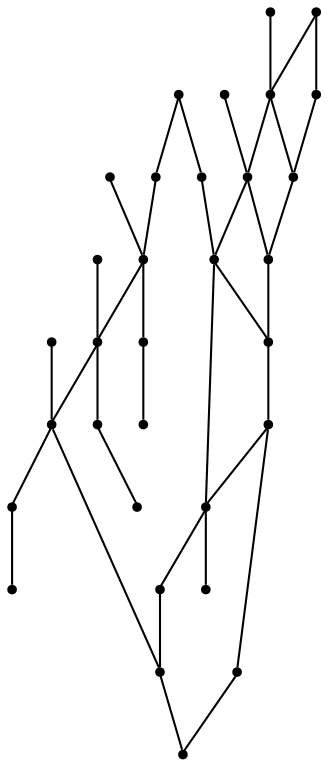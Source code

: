 graph {
  node [shape=point,comment="{\"directed\":false,\"doi\":\"10.1007/978-3-642-18469-7_28\",\"figure\":\"3 (1)\"}"]

  v0 [pos="987.782926155694,1031.0815601904676"]
  v1 [pos="987.7829261556942,981.0912874871756"]
  v2 [pos="987.782926155694,1081.0739313121971"]
  v3 [pos="987.7829261556942,1131.065253224708"]
  v4 [pos="987.7829261556942,1281.0392189622403"]
  v5 [pos="987.7829261556942,1331.0305408747513"]
  v6 [pos="1037.8075516656259,1081.0739313121971"]
  v7 [pos="1087.832177175558,1081.0739313121971"]
  v8 [pos="937.7583006457621,1081.0739313121971"]
  v9 [pos="1037.8075516656259,1131.065253224708"]
  v10 [pos="1087.8321771755577,1131.065253224708"]
  v11 [pos="937.7583006457621,1131.065253224708"]
  v12 [pos="1037.8075516656259,1281.0392189622403"]
  v13 [pos="1087.8321771755577,1281.0392189622403"]
  v14 [pos="937.7583006457621,1281.0392189622403"]
  v15 [pos="887.7336751358301,1031.0815601904674"]
  v16 [pos="887.7336751358301,1081.0739313121971"]
  v17 [pos="887.7336751358303,981.0912874871756"]
  v18 [pos="937.7583006457621,981.0912874871756"]
  v19 [pos="712.647549481868,981.0912874871756"]
  v20 [pos="712.647549481868,1031.0815601904674"]
  v21 [pos="712.647549481868,1081.0739313121971"]
  v22 [pos="937.7583006457621,1331.0305408747513"]
  v23 [pos="662.6229239719361,1031.0815601904676"]
  v24 [pos="662.622923971936,981.0912874871756"]
  v25 [pos="662.622923971936,1081.0739313121971"]
  v26 [pos="612.5982984620043,1031.0815601904674"]
  v27 [pos="612.5982984620042,981.0912874871756"]
  v28 [pos="612.5982984620041,1081.0739313121971"]
  v29 [pos="562.5736729520722,981.0912874871756"]
  v30 [pos="562.5736729520723,1031.0815601904674"]
  v31 [pos="937.7583006457621,1031.0815601904676"]

  v0 -- v1 [id="-1",pos="987.782926155694,1031.0815601904676 987.7829261556942,981.0912874871756 987.7829261556942,981.0912874871756 987.7829261556942,981.0912874871756"]
  v30 -- v26 [id="-2",pos="562.5736729520723,1031.0815601904674 612.5982984620043,1031.0815601904674 612.5982984620043,1031.0815601904674 612.5982984620043,1031.0815601904674"]
  v26 -- v23 [id="-3",pos="612.5982984620043,1031.0815601904674 662.6229239719361,1031.0815601904676 662.6229239719361,1031.0815601904676 662.6229239719361,1031.0815601904676"]
  v23 -- v20 [id="-4",pos="662.6229239719361,1031.0815601904676 712.647549481868,1031.0815601904674 712.647549481868,1031.0815601904674 712.647549481868,1031.0815601904674"]
  v20 -- v15 [id="-5",pos="712.647549481868,1031.0815601904674 887.7336751358301,1031.0815601904674 887.7336751358301,1031.0815601904674 887.7336751358301,1031.0815601904674"]
  v15 -- v31 [id="-6",pos="887.7336751358301,1031.0815601904674 937.7583006457621,1031.0815601904676 937.7583006457621,1031.0815601904676 937.7583006457621,1031.0815601904676"]
  v31 -- v0 [id="-7",pos="937.7583006457621,1031.0815601904676 987.782926155694,1031.0815601904676 987.782926155694,1031.0815601904676 987.782926155694,1031.0815601904676"]
  v30 -- v29 [id="-8",pos="562.5736729520723,1031.0815601904674 562.5736729520722,981.0912874871756 562.5736729520722,981.0912874871756 562.5736729520722,981.0912874871756"]
  v29 -- v27 [id="-9",pos="562.5736729520722,981.0912874871756 612.5982984620042,981.0912874871756 612.5982984620042,981.0912874871756 612.5982984620042,981.0912874871756"]
  v27 -- v24 [id="-10",pos="612.5982984620042,981.0912874871756 662.622923971936,981.0912874871756 662.622923971936,981.0912874871756 662.622923971936,981.0912874871756"]
  v24 -- v19 [id="-11",pos="662.622923971936,981.0912874871756 712.647549481868,981.0912874871756 712.647549481868,981.0912874871756 712.647549481868,981.0912874871756"]
  v19 -- v17 [id="-12",pos="712.647549481868,981.0912874871756 887.7336751358303,981.0912874871756 887.7336751358303,981.0912874871756 887.7336751358303,981.0912874871756"]
  v17 -- v18 [id="-13",pos="887.7336751358303,981.0912874871756 937.7583006457621,981.0912874871756 937.7583006457621,981.0912874871756 937.7583006457621,981.0912874871756"]
  v18 -- v1 [id="-14",pos="937.7583006457621,981.0912874871756 987.7829261556942,981.0912874871756 987.7829261556942,981.0912874871756 987.7829261556942,981.0912874871756"]
  v28 -- v26 [id="-15",pos="612.5982984620041,1081.0739313121971 612.5982984620043,1031.0815601904674 612.5982984620043,1031.0815601904674 612.5982984620043,1031.0815601904674"]
  v26 -- v27 [id="-16",pos="612.5982984620043,1031.0815601904674 612.5982984620042,981.0912874871756 612.5982984620042,981.0912874871756 612.5982984620042,981.0912874871756"]
  v25 -- v23 [id="-17",pos="662.622923971936,1081.0739313121971 662.6229239719361,1031.0815601904676 662.6229239719361,1031.0815601904676 662.6229239719361,1031.0815601904676"]
  v23 -- v24 [id="-18",pos="662.6229239719361,1031.0815601904676 662.622923971936,981.0912874871756 662.622923971936,981.0912874871756 662.622923971936,981.0912874871756"]
  v22 -- v21 [id="-19",pos="937.7583006457621,1331.0305408747513 712.6506355756355,1331.0303501094386 712.6506355756355,1331.0303501094386 712.6506355756355,1331.0303501094386 712.647549481868,1081.0739313121971 712.647549481868,1081.0739313121971 712.647549481868,1081.0739313121971"]
  v22 -- v5 [id="-20",pos="937.7583006457621,1331.0305408747513 987.7829261556942,1331.0305408747513 987.7829261556942,1331.0305408747513 987.7829261556942,1331.0305408747513"]
  v21 -- v20 [id="-21",pos="712.647549481868,1081.0739313121971 712.647549481868,1031.0815601904674 712.647549481868,1031.0815601904674 712.647549481868,1031.0815601904674"]
  v20 -- v19 [id="-22",pos="712.647549481868,1031.0815601904674 712.647549481868,981.0912874871756 712.647549481868,981.0912874871756 712.647549481868,981.0912874871756"]
  v17 -- v15 [id="-28",pos="887.7336751358303,981.0912874871756 887.7336751358301,1031.0815601904674 887.7336751358301,1031.0815601904674 887.7336751358301,1031.0815601904674"]
  v15 -- v16 [id="-29",pos="887.7336751358301,1031.0815601904674 887.7336751358301,1081.0739313121971 887.7336751358301,1081.0739313121971 887.7336751358301,1081.0739313121971"]
  v14 -- v4 [id="-30",pos="937.7583006457621,1281.0392189622403 987.7829261556942,1281.0392189622403 987.7829261556942,1281.0392189622403 987.7829261556942,1281.0392189622403"]
  v4 -- v12 [id="-31",pos="987.7829261556942,1281.0392189622403 1037.8075516656259,1281.0392189622403 1037.8075516656259,1281.0392189622403 1037.8075516656259,1281.0392189622403"]
  v12 -- v13 [id="-32",pos="1037.8075516656259,1281.0392189622403 1087.8321771755577,1281.0392189622403 1087.8321771755577,1281.0392189622403 1087.8321771755577,1281.0392189622403"]
  v11 -- v3 [id="-33",pos="937.7583006457621,1131.065253224708 987.7829261556942,1131.065253224708 987.7829261556942,1131.065253224708 987.7829261556942,1131.065253224708"]
  v3 -- v9 [id="-34",pos="987.7829261556942,1131.065253224708 1037.8075516656259,1131.065253224708 1037.8075516656259,1131.065253224708 1037.8075516656259,1131.065253224708"]
  v9 -- v10 [id="-35",pos="1037.8075516656259,1131.065253224708 1087.8321771755577,1131.065253224708 1087.8321771755577,1131.065253224708 1087.8321771755577,1131.065253224708"]
  v8 -- v2 [id="-36",pos="937.7583006457621,1081.0739313121971 987.782926155694,1081.0739313121971 987.782926155694,1081.0739313121971 987.782926155694,1081.0739313121971"]
  v2 -- v6 [id="-37",pos="987.782926155694,1081.0739313121971 1037.8075516656259,1081.0739313121971 1037.8075516656259,1081.0739313121971 1037.8075516656259,1081.0739313121971"]
  v6 -- v7 [id="-38",pos="1037.8075516656259,1081.0739313121971 1087.832177175558,1081.0739313121971 1087.832177175558,1081.0739313121971 1087.832177175558,1081.0739313121971"]
  v5 -- v4 [id="-40",pos="987.7829261556942,1331.0305408747513 987.7829261556942,1281.0392189622403 987.7829261556942,1281.0392189622403 987.7829261556942,1281.0392189622403"]
  v4 -- v3 [id="-41",pos="987.7829261556942,1281.0392189622403 987.7829261556942,1131.065253224708 987.7829261556942,1131.065253224708 987.7829261556942,1131.065253224708"]
  v3 -- v2 [id="-42",pos="987.7829261556942,1131.065253224708 987.782926155694,1081.0739313121971 987.782926155694,1081.0739313121971 987.782926155694,1081.0739313121971"]
  v2 -- v0 [id="-43",pos="987.782926155694,1081.0739313121971 987.782926155694,1031.0815601904676 987.782926155694,1031.0815601904676 987.782926155694,1031.0815601904676"]
}